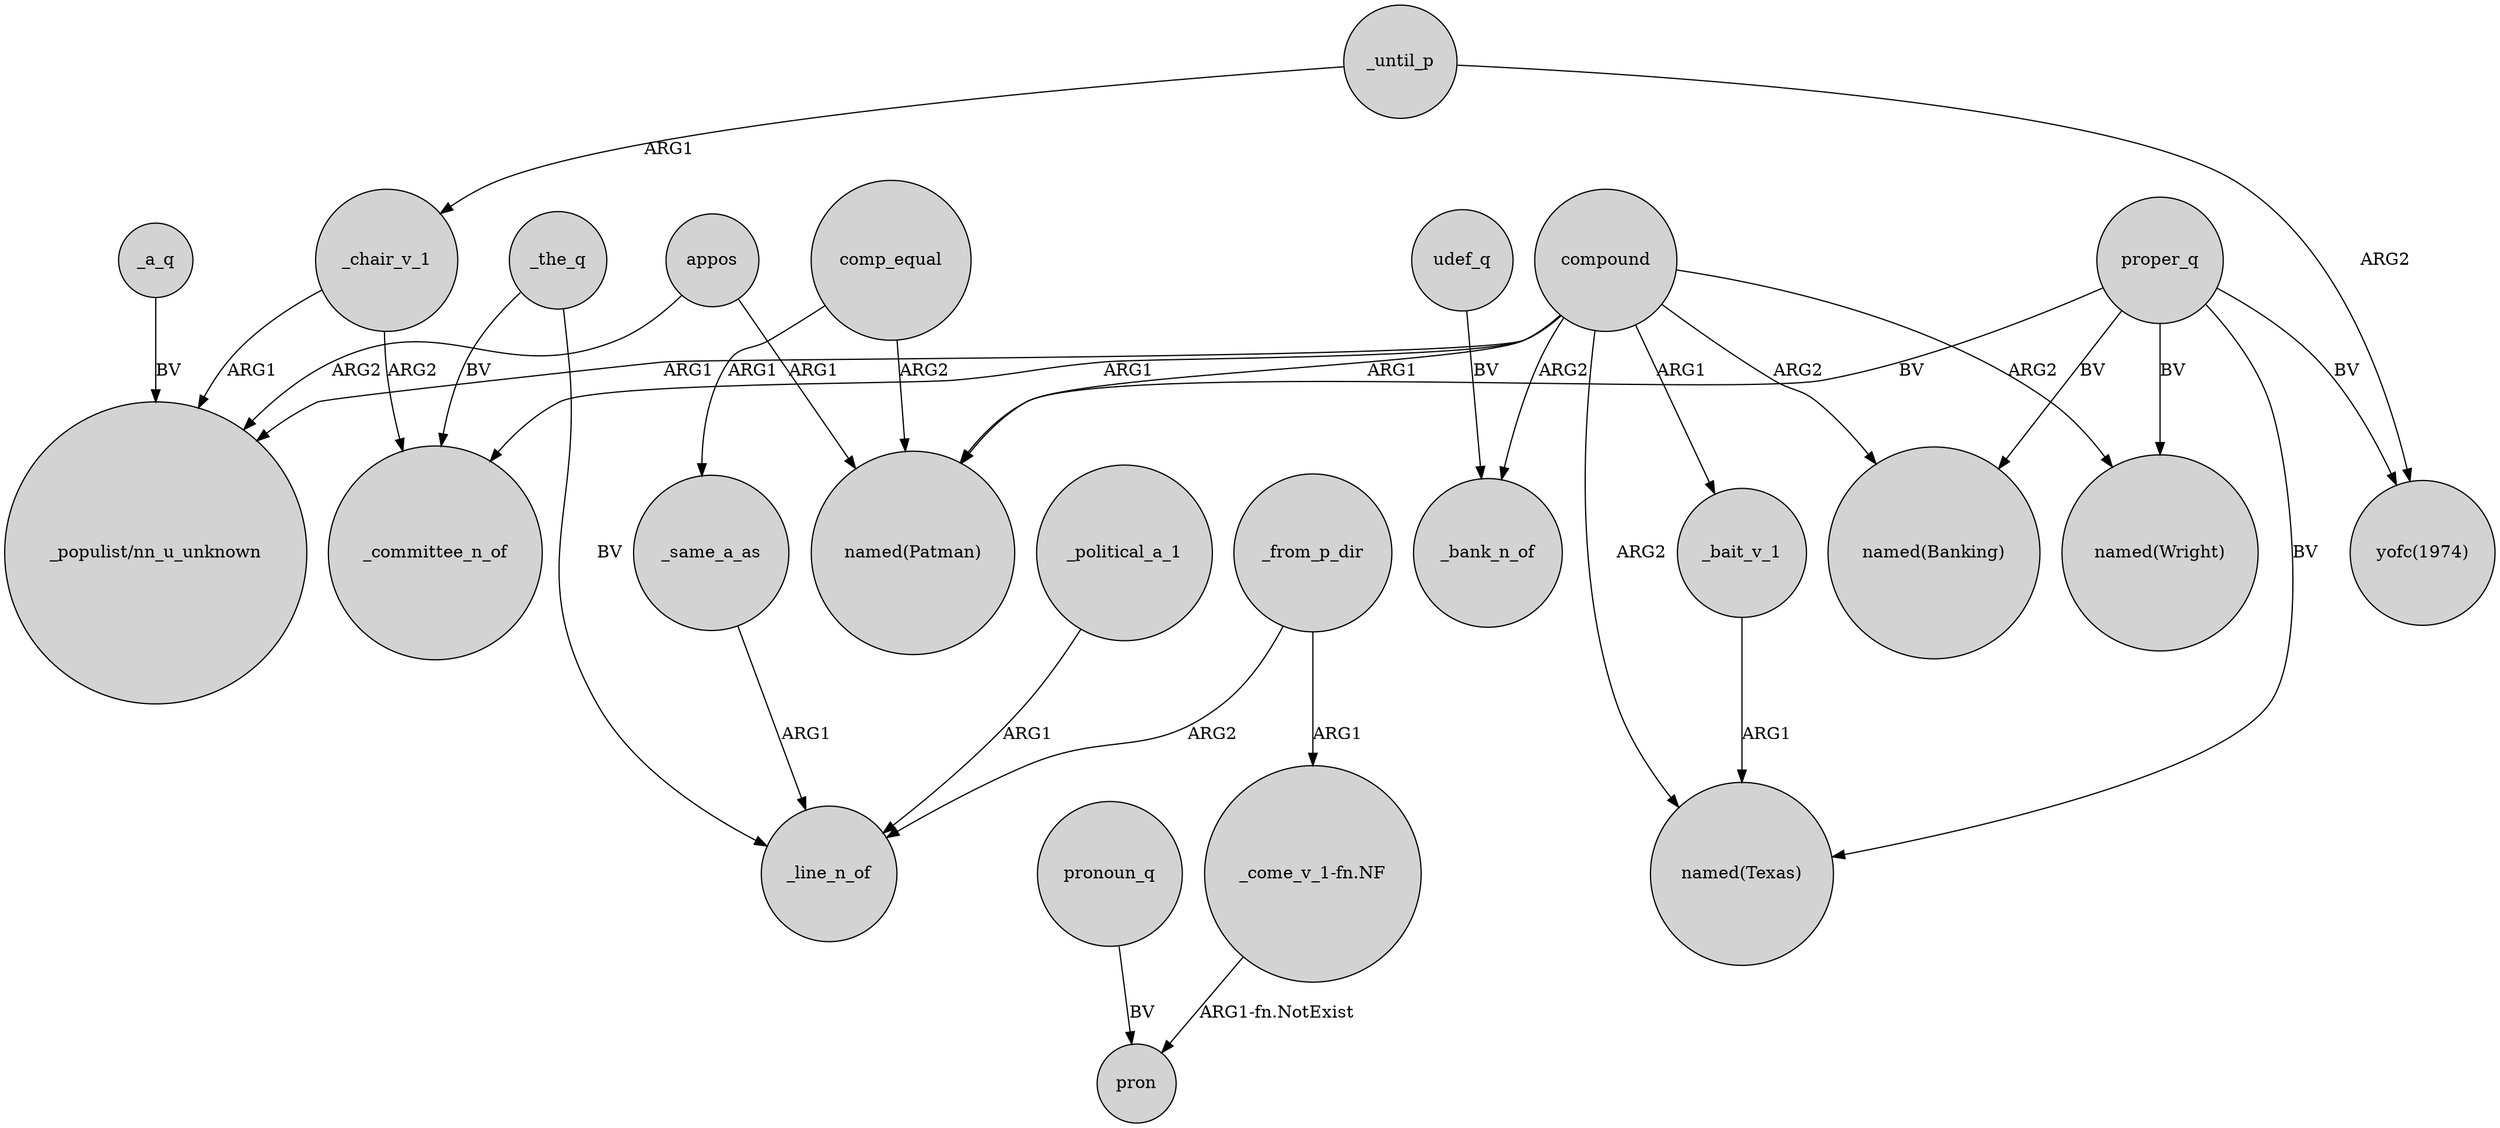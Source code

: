 digraph {
	node [shape=circle style=filled]
	compound -> "_populist/nn_u_unknown" [label=ARG1]
	compound -> _bank_n_of [label=ARG2]
	_chair_v_1 -> _committee_n_of [label=ARG2]
	proper_q -> "named(Patman)" [label=BV]
	proper_q -> "named(Wright)" [label=BV]
	proper_q -> "named(Banking)" [label=BV]
	_the_q -> _line_n_of [label=BV]
	_from_p_dir -> _line_n_of [label=ARG2]
	_until_p -> _chair_v_1 [label=ARG1]
	_the_q -> _committee_n_of [label=BV]
	compound -> _bait_v_1 [label=ARG1]
	_same_a_as -> _line_n_of [label=ARG1]
	_bait_v_1 -> "named(Texas)" [label=ARG1]
	comp_equal -> "named(Patman)" [label=ARG2]
	proper_q -> "named(Texas)" [label=BV]
	appos -> "named(Patman)" [label=ARG1]
	pronoun_q -> pron [label=BV]
	appos -> "_populist/nn_u_unknown" [label=ARG2]
	comp_equal -> _same_a_as [label=ARG1]
	compound -> "named(Patman)" [label=ARG1]
	_until_p -> "yofc(1974)" [label=ARG2]
	compound -> "named(Banking)" [label=ARG2]
	compound -> "named(Texas)" [label=ARG2]
	_political_a_1 -> _line_n_of [label=ARG1]
	proper_q -> "yofc(1974)" [label=BV]
	compound -> _committee_n_of [label=ARG1]
	_from_p_dir -> "_come_v_1-fn.NF" [label=ARG1]
	_chair_v_1 -> "_populist/nn_u_unknown" [label=ARG1]
	_a_q -> "_populist/nn_u_unknown" [label=BV]
	compound -> "named(Wright)" [label=ARG2]
	udef_q -> _bank_n_of [label=BV]
	"_come_v_1-fn.NF" -> pron [label="ARG1-fn.NotExist"]
}
